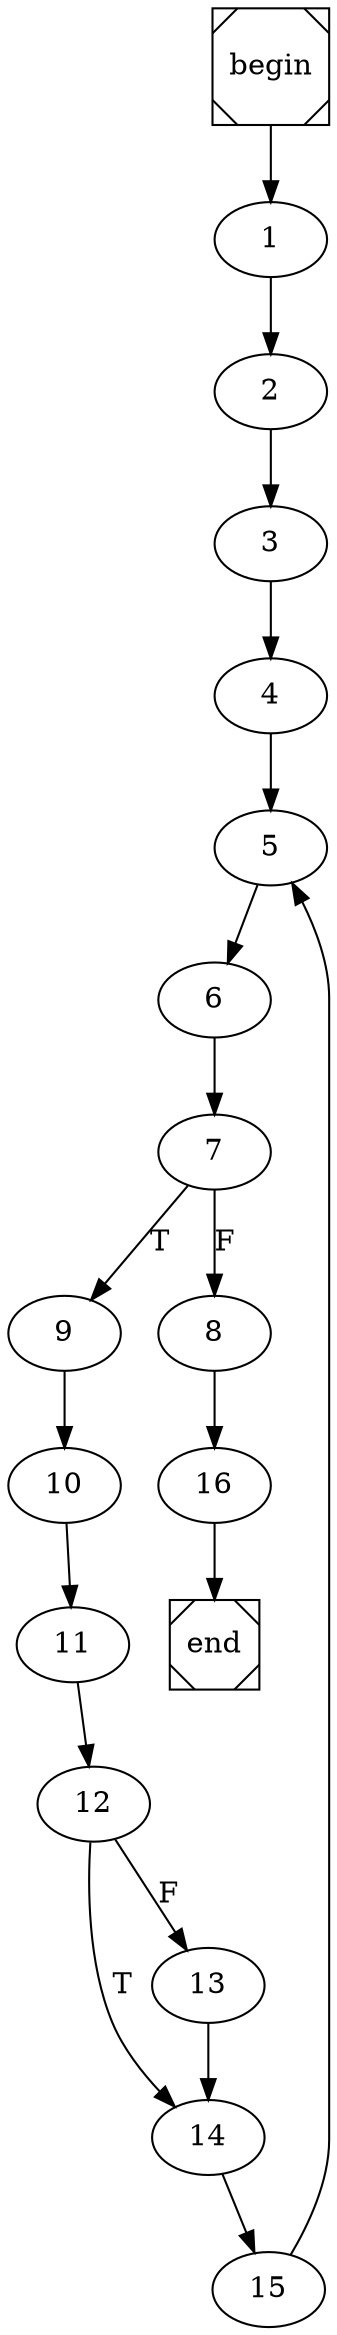 digraph cfg {
	begin [shape=Msquare];
	end [shape=Msquare];
	begin -> 1;	1 -> 2;	2 -> 3;	3 -> 4;	4 -> 5;	5 -> 6;	6 -> 7;	7 -> 9[label=T];	7 -> 8[label=F];	8 -> 16;	9 -> 10;	10 -> 11;	11 -> 12;	12 -> 14[label=T];	12 -> 13[label=F];	13 -> 14;	14 -> 15;	15 -> 5;	16 -> end;}

